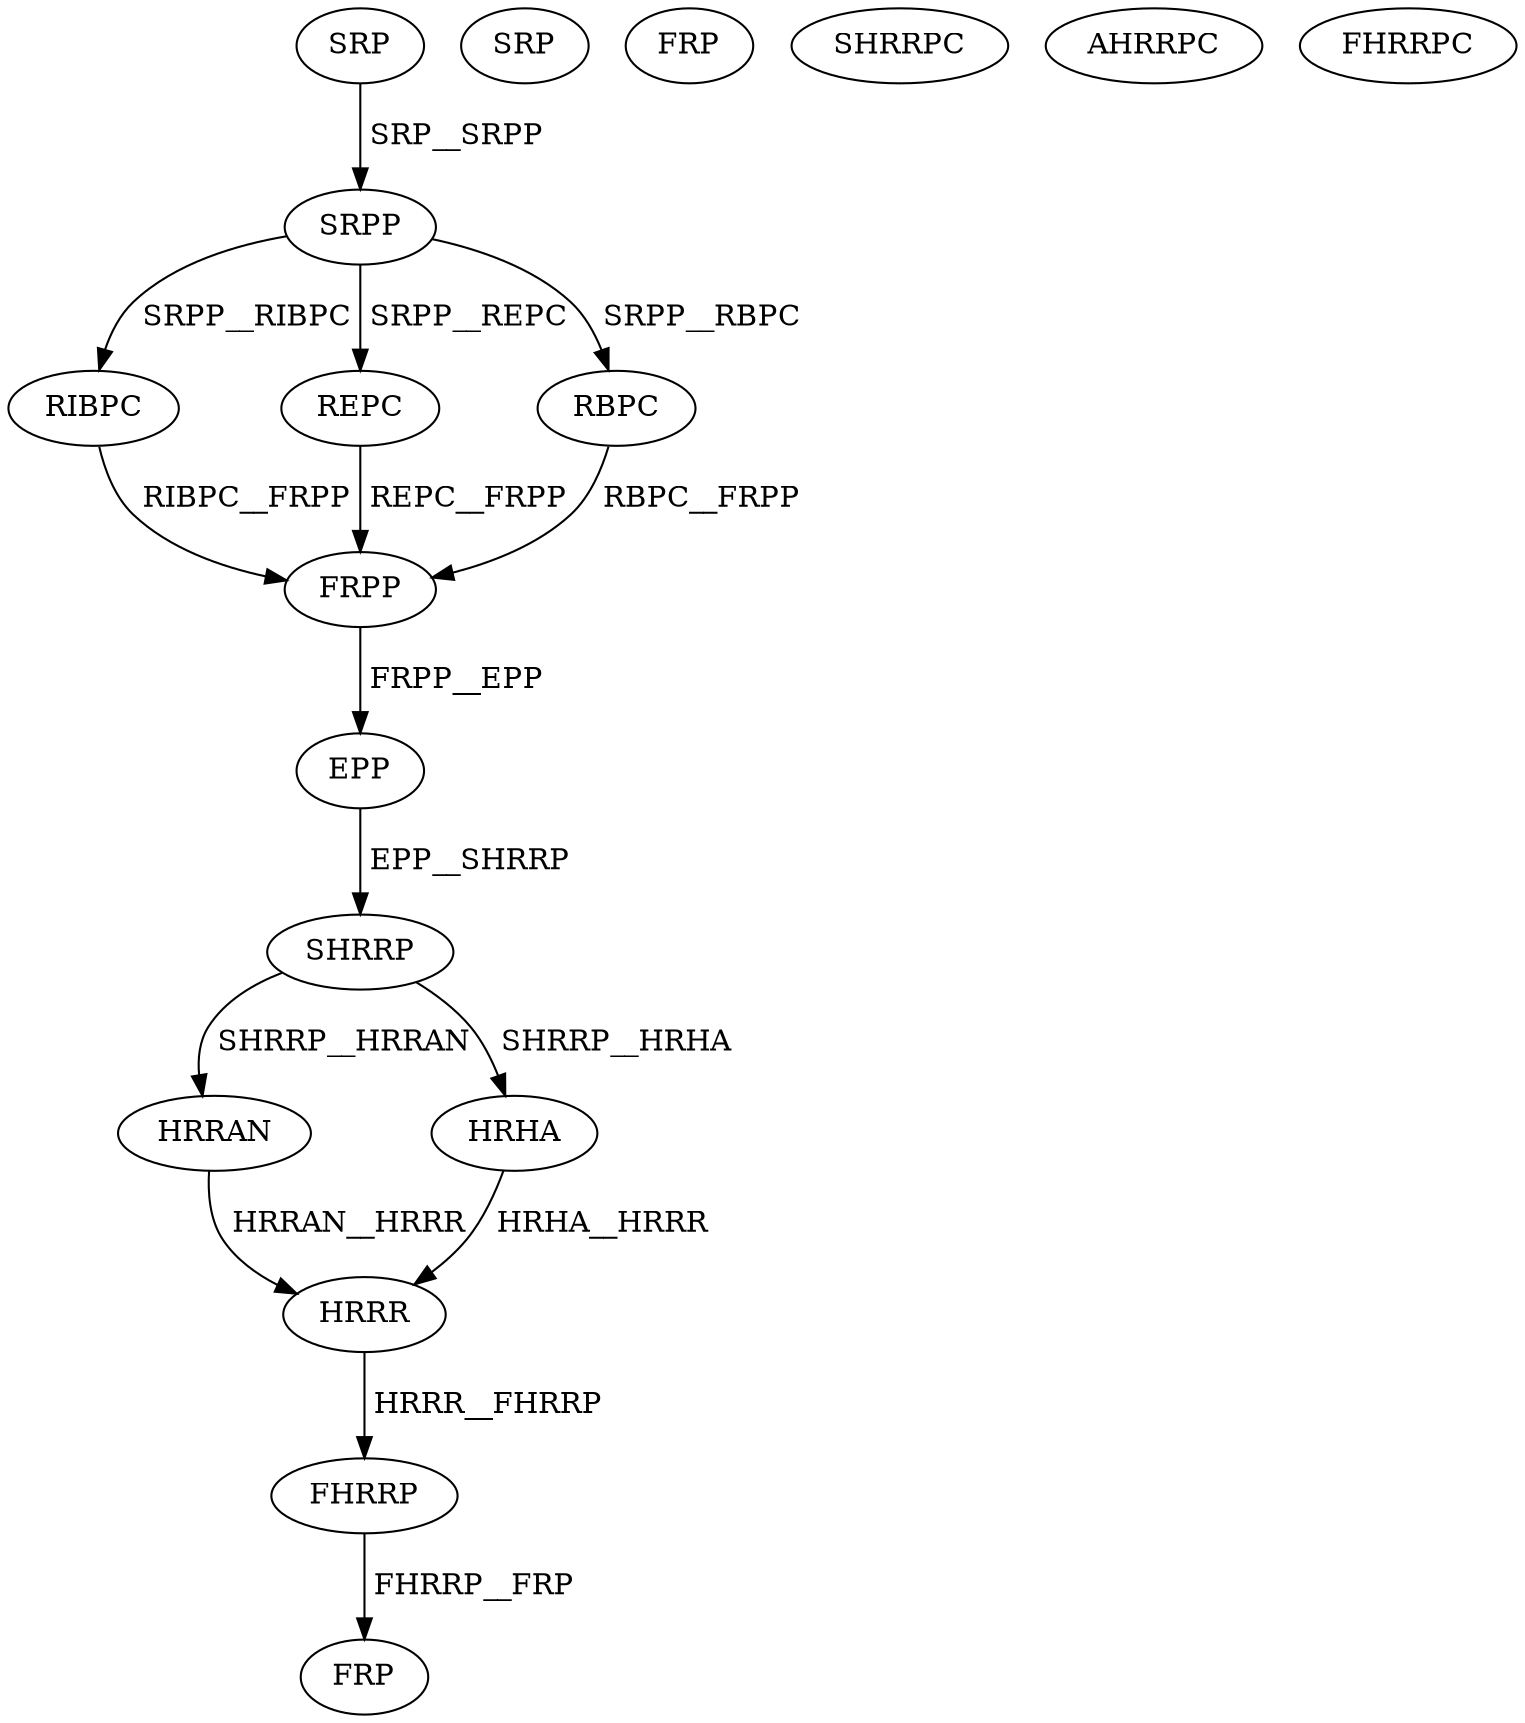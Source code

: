 digraph G { 
1 [label="SRP",color=black,fontcolor=black];
2 [label="SRPP",color=black,fontcolor=black];
3 [label="RIBPC",color=black,fontcolor=black];
4 [label="REPC",color=black,fontcolor=black];
5 [label="RBPC",color=black,fontcolor=black];
6 [label="FRPP",color=black,fontcolor=black];
7 [label="EPP",color=black,fontcolor=black];
8 [label="SHRRP",color=black,fontcolor=black];
9 [label="SRP",color=black,fontcolor=black];
10 [label="FRP",color=black,fontcolor=black];
11 [label="HRRAN",color=black,fontcolor=black];
12 [label="SHRRPC",color=black,fontcolor=black];
13 [label="AHRRPC",color=black,fontcolor=black];
14 [label="HRHA",color=black,fontcolor=black];
15 [label="FHRRPC",color=black,fontcolor=black];
16 [label="HRRR",color=black,fontcolor=black];
17 [label="FHRRP",color=black,fontcolor=black];
18 [label="FRP",color=black,fontcolor=black];
1->2[label=" SRP__SRPP",color=black,fontcolor=black];
2->3[label=" SRPP__RIBPC",color=black,fontcolor=black];
2->4[label=" SRPP__REPC",color=black,fontcolor=black];
2->5[label=" SRPP__RBPC",color=black,fontcolor=black];
3->6[label=" RIBPC__FRPP",color=black,fontcolor=black];
4->6[label=" REPC__FRPP",color=black,fontcolor=black];
5->6[label=" RBPC__FRPP",color=black,fontcolor=black];
6->7[label=" FRPP__EPP",color=black,fontcolor=black];
7->8[label=" EPP__SHRRP",color=black,fontcolor=black];
8->11[label=" SHRRP__HRRAN",color=black,fontcolor=black];
8->14[label=" SHRRP__HRHA",color=black,fontcolor=black];
11->16[label=" HRRAN__HRRR",color=black,fontcolor=black];
14->16[label=" HRHA__HRRR",color=black,fontcolor=black];
16->17[label=" HRRR__FHRRP",color=black,fontcolor=black];
17->18[label=" FHRRP__FRP",color=black,fontcolor=black];
}
